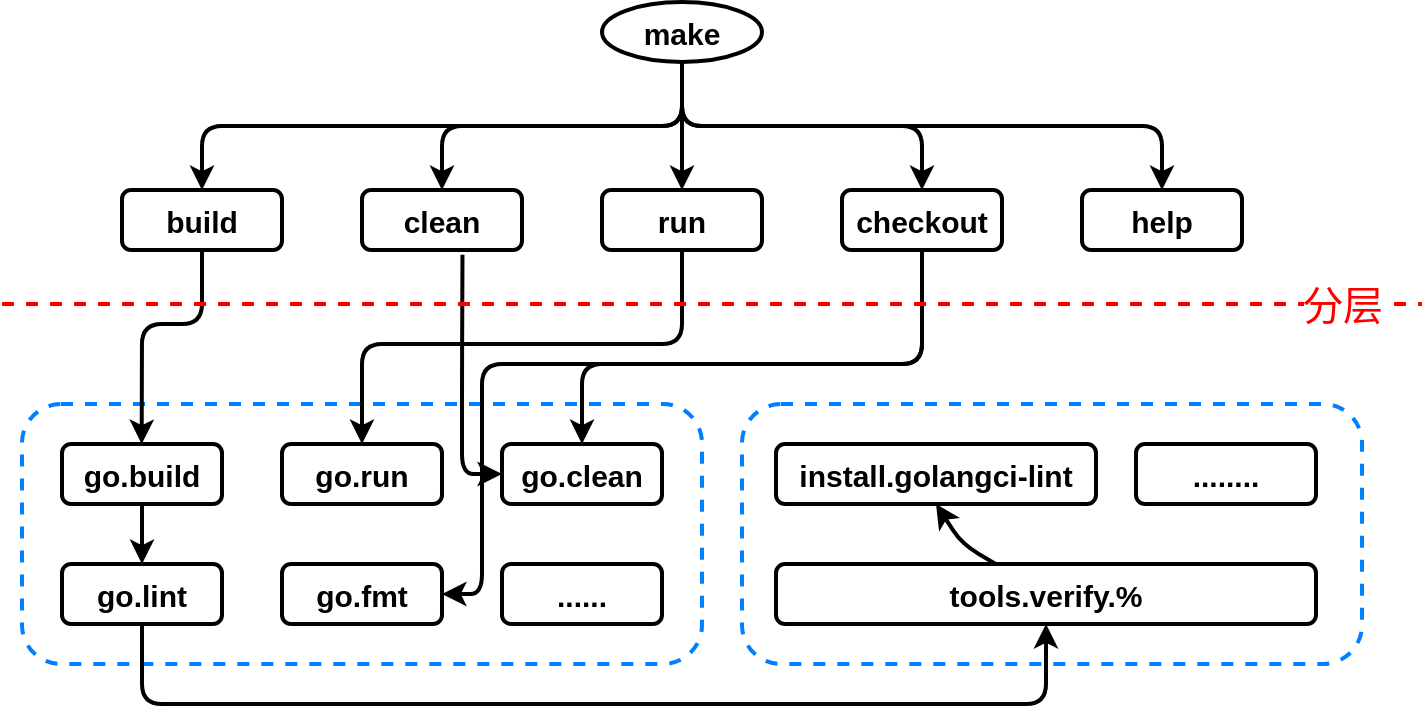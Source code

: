 <mxfile>
    <diagram id="rmiGT1ALDNZDSrW23N_P" name="Page-1">
        <mxGraphModel dx="853" dy="942" grid="1" gridSize="10" guides="1" tooltips="1" connect="1" arrows="1" fold="1" page="1" pageScale="1" pageWidth="827" pageHeight="1169" math="0" shadow="0">
            <root>
                <mxCell id="0"/>
                <mxCell id="1" parent="0"/>
                <mxCell id="29" value="" style="rounded=1;whiteSpace=wrap;html=1;fontSize=15;strokeWidth=2;fillColor=none;dashed=1;strokeColor=#007FFF;" vertex="1" parent="1">
                    <mxGeometry x="90" y="370" width="340" height="130" as="geometry"/>
                </mxCell>
                <mxCell id="2" value="make" style="ellipse;strokeWidth=2;fontStyle=1;fontSize=15;" vertex="1" parent="1">
                    <mxGeometry x="380" y="169" width="80" height="30" as="geometry"/>
                </mxCell>
                <mxCell id="33" style="edgeStyle=none;html=1;entryX=0.176;entryY=0.154;entryDx=0;entryDy=0;entryPerimeter=0;fontSize=15;strokeWidth=2;" edge="1" parent="1" source="3" target="29">
                    <mxGeometry relative="1" as="geometry">
                        <Array as="points">
                            <mxPoint x="180" y="330"/>
                            <mxPoint x="150" y="330"/>
                        </Array>
                    </mxGeometry>
                </mxCell>
                <mxCell id="3" value="build" style="rounded=1;strokeWidth=2;fontStyle=1;fontSize=15;" vertex="1" parent="1">
                    <mxGeometry x="140" y="263" width="80" height="30" as="geometry"/>
                </mxCell>
                <mxCell id="4" value="" style="edgeStyle=elbowEdgeStyle;elbow=vertical;strokeWidth=2;fontStyle=1;fontSize=15;" edge="1" source="2" target="3" parent="1">
                    <mxGeometry relative="1" as="geometry"/>
                </mxCell>
                <mxCell id="37" style="edgeStyle=none;html=1;entryX=0;entryY=0.5;entryDx=0;entryDy=0;fontSize=15;strokeWidth=2;exitX=0.628;exitY=1.081;exitDx=0;exitDy=0;exitPerimeter=0;" edge="1" parent="1" source="5" target="17">
                    <mxGeometry relative="1" as="geometry">
                        <Array as="points">
                            <mxPoint x="310" y="360"/>
                            <mxPoint x="310" y="405"/>
                        </Array>
                    </mxGeometry>
                </mxCell>
                <mxCell id="5" value="clean" style="rounded=1;strokeWidth=2;fontStyle=1;fontSize=15;" vertex="1" parent="1">
                    <mxGeometry x="260" y="263" width="80" height="30" as="geometry"/>
                </mxCell>
                <mxCell id="6" value="" style="edgeStyle=elbowEdgeStyle;elbow=vertical;strokeWidth=2;fontStyle=1;fontSize=15;" edge="1" source="2" target="5" parent="1">
                    <mxGeometry relative="1" as="geometry"/>
                </mxCell>
                <mxCell id="36" style="edgeStyle=none;html=1;entryX=0.5;entryY=0;entryDx=0;entryDy=0;fontSize=15;strokeWidth=2;" edge="1" parent="1" source="7" target="18">
                    <mxGeometry relative="1" as="geometry">
                        <Array as="points">
                            <mxPoint x="420" y="340"/>
                            <mxPoint x="260" y="340"/>
                        </Array>
                    </mxGeometry>
                </mxCell>
                <mxCell id="7" value="run" style="rounded=1;strokeWidth=2;fontStyle=1;fontSize=15;" vertex="1" parent="1">
                    <mxGeometry x="380" y="263" width="80" height="30" as="geometry"/>
                </mxCell>
                <mxCell id="8" value="" style="edgeStyle=elbowEdgeStyle;elbow=vertical;strokeWidth=2;fontStyle=1;fontSize=15;" edge="1" source="2" target="7" parent="1">
                    <mxGeometry relative="1" as="geometry"/>
                </mxCell>
                <mxCell id="34" style="edgeStyle=none;html=1;fontSize=15;strokeWidth=2;entryX=0.5;entryY=0;entryDx=0;entryDy=0;" edge="1" parent="1" source="9" target="17">
                    <mxGeometry relative="1" as="geometry">
                        <mxPoint x="420" y="590" as="targetPoint"/>
                        <Array as="points">
                            <mxPoint x="540" y="350"/>
                            <mxPoint x="370" y="350"/>
                        </Array>
                    </mxGeometry>
                </mxCell>
                <mxCell id="35" style="edgeStyle=none;html=1;entryX=1;entryY=0.5;entryDx=0;entryDy=0;fontSize=15;strokeWidth=2;" edge="1" parent="1" source="9" target="16">
                    <mxGeometry relative="1" as="geometry">
                        <Array as="points">
                            <mxPoint x="540" y="350"/>
                            <mxPoint x="320" y="350"/>
                            <mxPoint x="320" y="465"/>
                        </Array>
                    </mxGeometry>
                </mxCell>
                <mxCell id="9" value="checkout" style="rounded=1;strokeWidth=2;fontStyle=1;fontSize=15;" vertex="1" parent="1">
                    <mxGeometry x="500" y="263" width="80" height="30" as="geometry"/>
                </mxCell>
                <mxCell id="10" value="" style="edgeStyle=elbowEdgeStyle;elbow=vertical;strokeWidth=2;fontStyle=1;fontSize=15;" edge="1" source="2" target="9" parent="1">
                    <mxGeometry relative="1" as="geometry"/>
                </mxCell>
                <mxCell id="11" value="help" style="rounded=1;strokeWidth=2;fontStyle=1;fontSize=15;" vertex="1" parent="1">
                    <mxGeometry x="620" y="263" width="80" height="30" as="geometry"/>
                </mxCell>
                <mxCell id="12" value="" style="edgeStyle=elbowEdgeStyle;elbow=vertical;strokeWidth=2;fontStyle=1;fontSize=15;" edge="1" source="2" target="11" parent="1">
                    <mxGeometry relative="1" as="geometry"/>
                </mxCell>
                <mxCell id="23" style="edgeStyle=none;html=1;entryX=0.5;entryY=0;entryDx=0;entryDy=0;fontSize=15;strokeWidth=2;" edge="1" parent="1" source="15" target="19">
                    <mxGeometry relative="1" as="geometry"/>
                </mxCell>
                <mxCell id="15" value="go.build" style="rounded=1;strokeWidth=2;fontStyle=1;fontSize=15;" vertex="1" parent="1">
                    <mxGeometry x="110" y="390" width="80" height="30" as="geometry"/>
                </mxCell>
                <mxCell id="16" value="go.fmt" style="rounded=1;strokeWidth=2;fontStyle=1;fontSize=15;" vertex="1" parent="1">
                    <mxGeometry x="220" y="450" width="80" height="30" as="geometry"/>
                </mxCell>
                <mxCell id="17" value="go.clean" style="rounded=1;strokeWidth=2;fontStyle=1;fontSize=15;" vertex="1" parent="1">
                    <mxGeometry x="330" y="390" width="80" height="30" as="geometry"/>
                </mxCell>
                <mxCell id="18" value="go.run" style="rounded=1;strokeWidth=2;fontStyle=1;fontSize=15;" vertex="1" parent="1">
                    <mxGeometry x="220" y="390" width="80" height="30" as="geometry"/>
                </mxCell>
                <mxCell id="30" style="edgeStyle=none;html=1;entryX=0.5;entryY=1;entryDx=0;entryDy=0;fontSize=15;strokeWidth=2;" edge="1" parent="1" source="19" target="24">
                    <mxGeometry relative="1" as="geometry">
                        <Array as="points">
                            <mxPoint x="150" y="520"/>
                            <mxPoint x="602" y="520"/>
                        </Array>
                    </mxGeometry>
                </mxCell>
                <mxCell id="19" value="go.lint" style="rounded=1;strokeWidth=2;fontStyle=1;fontSize=15;" vertex="1" parent="1">
                    <mxGeometry x="110" y="450" width="80" height="30" as="geometry"/>
                </mxCell>
                <mxCell id="20" value="......" style="rounded=1;strokeWidth=2;fontStyle=1;fontSize=15;" vertex="1" parent="1">
                    <mxGeometry x="330" y="450" width="80" height="30" as="geometry"/>
                </mxCell>
                <mxCell id="31" style="edgeStyle=none;html=1;entryX=0.5;entryY=1;entryDx=0;entryDy=0;fontSize=15;strokeWidth=2;" edge="1" parent="1" source="24" target="25">
                    <mxGeometry relative="1" as="geometry">
                        <Array as="points">
                            <mxPoint x="560" y="440"/>
                        </Array>
                    </mxGeometry>
                </mxCell>
                <mxCell id="24" value="tools.verify.%" style="rounded=1;strokeWidth=2;fontStyle=1;fontSize=15;" vertex="1" parent="1">
                    <mxGeometry x="467" y="450" width="270" height="30" as="geometry"/>
                </mxCell>
                <mxCell id="25" value="install.golangci-lint" style="rounded=1;strokeWidth=2;fontStyle=1;fontSize=15;" vertex="1" parent="1">
                    <mxGeometry x="467" y="390" width="160" height="30" as="geometry"/>
                </mxCell>
                <mxCell id="26" value="........" style="rounded=1;strokeWidth=2;fontStyle=1;fontSize=15;" vertex="1" parent="1">
                    <mxGeometry x="647" y="390" width="90" height="30" as="geometry"/>
                </mxCell>
                <mxCell id="32" value="" style="rounded=1;whiteSpace=wrap;html=1;fontSize=15;strokeWidth=2;fillColor=none;dashed=1;strokeColor=#007FFF;" vertex="1" parent="1">
                    <mxGeometry x="450" y="370" width="310" height="130" as="geometry"/>
                </mxCell>
                <mxCell id="38" value="" style="endArrow=none;dashed=1;html=1;fontSize=15;strokeWidth=2;strokeColor=#FF0000;" edge="1" parent="1">
                    <mxGeometry width="50" height="50" relative="1" as="geometry">
                        <mxPoint x="80" y="320" as="sourcePoint"/>
                        <mxPoint x="790" y="320" as="targetPoint"/>
                    </mxGeometry>
                </mxCell>
                <mxCell id="39" value="分层" style="edgeLabel;html=1;align=center;verticalAlign=middle;resizable=0;points=[];fontSize=20;fontColor=#FF0000;" vertex="1" connectable="0" parent="38">
                    <mxGeometry x="0.828" y="-5" relative="1" as="geometry">
                        <mxPoint x="21" y="-5" as="offset"/>
                    </mxGeometry>
                </mxCell>
            </root>
        </mxGraphModel>
    </diagram>
</mxfile>
